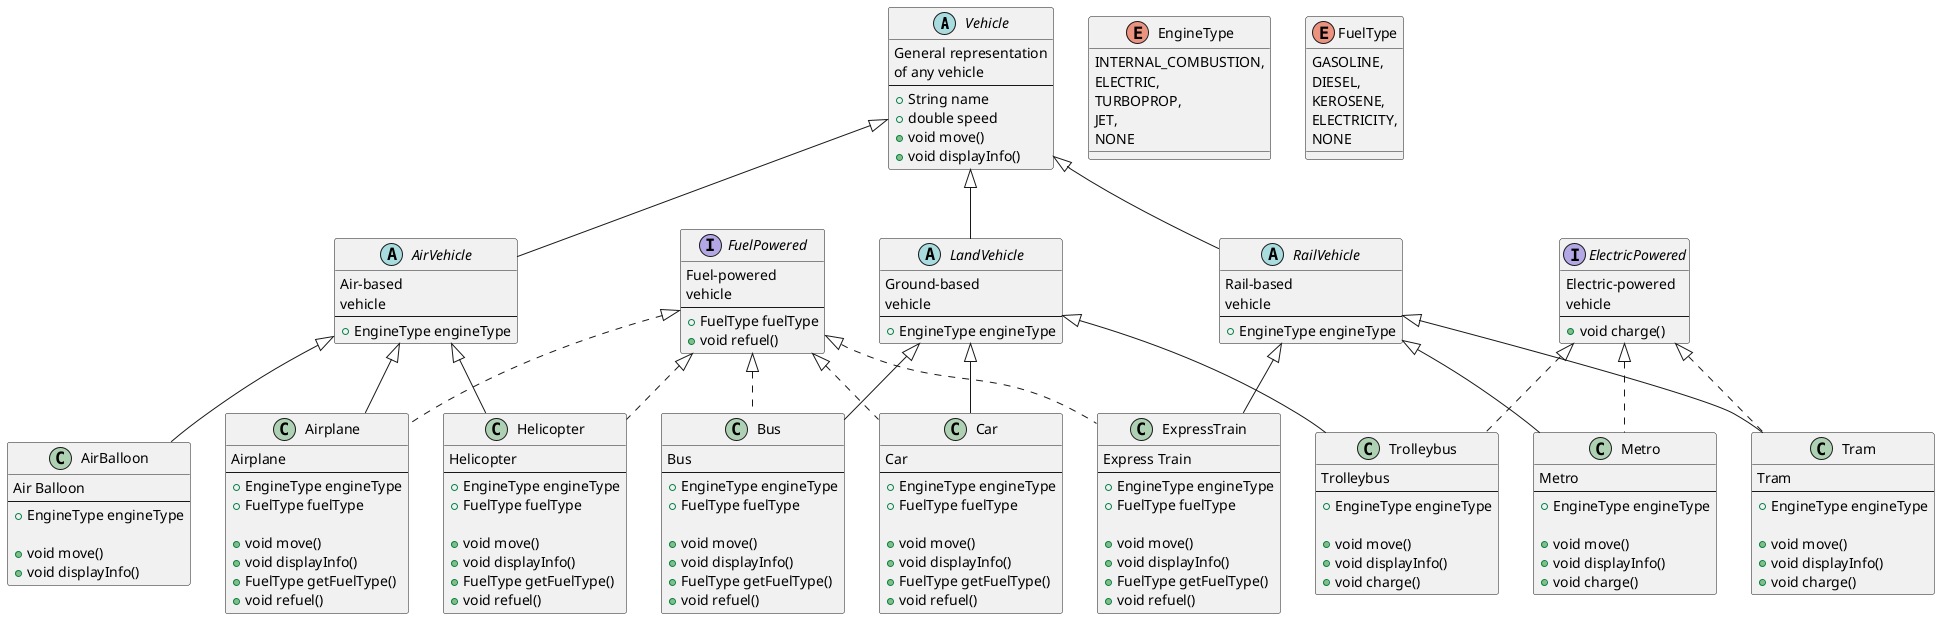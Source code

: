 @startuml
abstract class Vehicle
abstract class LandVehicle
abstract class RailVehicle
abstract class AirVehicle
interface FuelPowered
interface ElectricPowered

abstract class Vehicle {
    General representation
    of any vehicle
    --
    +String name
    +double speed
    +void move()
    +void displayInfo()
}

interface FuelPowered {
    Fuel-powered
    vehicle
    --
    +FuelType fuelType
    +void refuel()
}

interface ElectricPowered {
    Electric-powered
    vehicle
    --
    +void charge()
}

abstract class LandVehicle extends Vehicle {
    Ground-based
    vehicle
    --
    +EngineType engineType
}

abstract class RailVehicle extends Vehicle {
    Rail-based
    vehicle
    --
    +EngineType engineType
}

abstract class AirVehicle extends Vehicle {
    Air-based
    vehicle
    --
    +EngineType engineType
}


class Bus extends LandVehicle implements FuelPowered {
    Bus
    --
    +EngineType engineType
    +FuelType fuelType

    +void move()
    +void displayInfo()
    +FuelType getFuelType()
    +void refuel()
}

class Car extends LandVehicle implements FuelPowered {
    Car
    --
    +EngineType engineType
    +FuelType fuelType

    +void move()
    +void displayInfo()
    +FuelType getFuelType()
    +void refuel()
}

class Trolleybus extends LandVehicle implements ElectricPowered {
    Trolleybus
    --
    +EngineType engineType

    +void move()
    +void displayInfo()
    +void charge()
}

class ExpressTrain extends RailVehicle implements FuelPowered {
    Express Train
    --
    +EngineType engineType
    +FuelType fuelType

    +void move()
    +void displayInfo()
    +FuelType getFuelType()
    +void refuel()
}

class Metro extends RailVehicle implements ElectricPowered {
    Metro
    --
    +EngineType engineType

    +void move()
    +void displayInfo()
    +void charge()
}

class Tram extends RailVehicle implements ElectricPowered {
    Tram
    --
    +EngineType engineType

    +void move()
    +void displayInfo()
    +void charge()
}

class Airplane extends AirVehicle implements FuelPowered {
    Airplane
    --
    +EngineType engineType
    +FuelType fuelType

    +void move()
    +void displayInfo()
    +FuelType getFuelType()
    +void refuel()
}

class Helicopter extends AirVehicle implements FuelPowered {
    Helicopter
    --
    +EngineType engineType
    +FuelType fuelType

    +void move()
    +void displayInfo()
    +FuelType getFuelType()
    +void refuel()
}

class AirBalloon extends AirVehicle {
    Air Balloon
    --
    +EngineType engineType

    +void move()
    +void displayInfo()
}

enum EngineType {
    INTERNAL_COMBUSTION,
    ELECTRIC,
    TURBOPROP,
    JET,
    NONE
}

enum FuelType {
    GASOLINE,
    DIESEL,
    KEROSENE,
    ELECTRICITY,
    NONE
}

@enduml